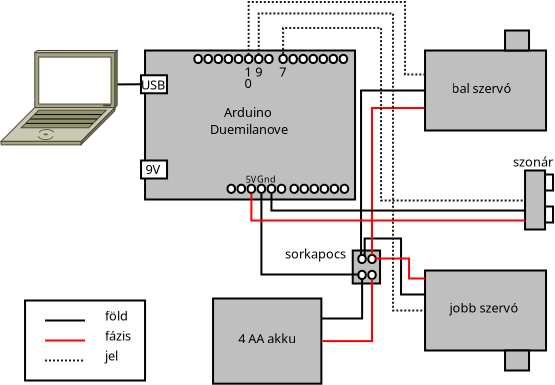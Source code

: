 <?xml version="1.0" encoding="UTF-8"?>
<dia:diagram xmlns:dia="http://www.lysator.liu.se/~alla/dia/">
  <dia:layer name="Background" visible="true" active="true">
    <dia:object type="Standard - Box" version="0" id="O0">
      <dia:attribute name="obj_pos">
        <dia:point val="26,7"/>
      </dia:attribute>
      <dia:attribute name="obj_bb">
        <dia:rectangle val="25.95,6.95;32.1,11.05"/>
      </dia:attribute>
      <dia:attribute name="elem_corner">
        <dia:point val="26,7"/>
      </dia:attribute>
      <dia:attribute name="elem_width">
        <dia:real val="6.05"/>
      </dia:attribute>
      <dia:attribute name="elem_height">
        <dia:real val="4"/>
      </dia:attribute>
      <dia:attribute name="border_width">
        <dia:real val="0.1"/>
      </dia:attribute>
      <dia:attribute name="inner_color">
        <dia:color val="#bfbfbf"/>
      </dia:attribute>
      <dia:attribute name="show_background">
        <dia:boolean val="true"/>
      </dia:attribute>
    </dia:object>
    <dia:object type="Standard - Box" version="0" id="O1">
      <dia:attribute name="obj_pos">
        <dia:point val="6,19.5"/>
      </dia:attribute>
      <dia:attribute name="obj_bb">
        <dia:rectangle val="5.95,19.45;12.05,23.55"/>
      </dia:attribute>
      <dia:attribute name="elem_corner">
        <dia:point val="6,19.5"/>
      </dia:attribute>
      <dia:attribute name="elem_width">
        <dia:real val="6"/>
      </dia:attribute>
      <dia:attribute name="elem_height">
        <dia:real val="4"/>
      </dia:attribute>
      <dia:attribute name="show_background">
        <dia:boolean val="true"/>
      </dia:attribute>
    </dia:object>
    <dia:object type="Standard - Box" version="0" id="O2">
      <dia:attribute name="obj_pos">
        <dia:point val="26,18"/>
      </dia:attribute>
      <dia:attribute name="obj_bb">
        <dia:rectangle val="25.95,17.95;32.1,22.05"/>
      </dia:attribute>
      <dia:attribute name="elem_corner">
        <dia:point val="26,18"/>
      </dia:attribute>
      <dia:attribute name="elem_width">
        <dia:real val="6.05"/>
      </dia:attribute>
      <dia:attribute name="elem_height">
        <dia:real val="4"/>
      </dia:attribute>
      <dia:attribute name="border_width">
        <dia:real val="0.1"/>
      </dia:attribute>
      <dia:attribute name="inner_color">
        <dia:color val="#bfbfbf"/>
      </dia:attribute>
      <dia:attribute name="show_background">
        <dia:boolean val="true"/>
      </dia:attribute>
    </dia:object>
    <dia:object type="Standard - Text" version="1" id="O3">
      <dia:attribute name="obj_pos">
        <dia:point val="27.325,9.125"/>
      </dia:attribute>
      <dia:attribute name="obj_bb">
        <dia:rectangle val="27.325,8.53;30.6,9.277"/>
      </dia:attribute>
      <dia:attribute name="text">
        <dia:composite type="text">
          <dia:attribute name="string">
            <dia:string>#bal szervó#</dia:string>
          </dia:attribute>
          <dia:attribute name="font">
            <dia:font family="sans" style="0" name="Helvetica"/>
          </dia:attribute>
          <dia:attribute name="height">
            <dia:real val="0.8"/>
          </dia:attribute>
          <dia:attribute name="pos">
            <dia:point val="27.325,9.125"/>
          </dia:attribute>
          <dia:attribute name="color">
            <dia:color val="#000000"/>
          </dia:attribute>
          <dia:attribute name="alignment">
            <dia:enum val="0"/>
          </dia:attribute>
        </dia:composite>
      </dia:attribute>
      <dia:attribute name="valign">
        <dia:enum val="3"/>
      </dia:attribute>
    </dia:object>
    <dia:object type="Standard - Text" version="1" id="O4">
      <dia:attribute name="obj_pos">
        <dia:point val="27.225,20.1"/>
      </dia:attribute>
      <dia:attribute name="obj_bb">
        <dia:rectangle val="27.225,19.505;30.905,20.253"/>
      </dia:attribute>
      <dia:attribute name="text">
        <dia:composite type="text">
          <dia:attribute name="string">
            <dia:string>#jobb szervó#</dia:string>
          </dia:attribute>
          <dia:attribute name="font">
            <dia:font family="sans" style="0" name="Helvetica"/>
          </dia:attribute>
          <dia:attribute name="height">
            <dia:real val="0.8"/>
          </dia:attribute>
          <dia:attribute name="pos">
            <dia:point val="27.225,20.1"/>
          </dia:attribute>
          <dia:attribute name="color">
            <dia:color val="#000000"/>
          </dia:attribute>
          <dia:attribute name="alignment">
            <dia:enum val="0"/>
          </dia:attribute>
        </dia:composite>
      </dia:attribute>
      <dia:attribute name="valign">
        <dia:enum val="3"/>
      </dia:attribute>
    </dia:object>
    <dia:object type="Standard - Box" version="0" id="O5">
      <dia:attribute name="obj_pos">
        <dia:point val="12,7"/>
      </dia:attribute>
      <dia:attribute name="obj_bb">
        <dia:rectangle val="11.95,6.95;22.55,14.5"/>
      </dia:attribute>
      <dia:attribute name="elem_corner">
        <dia:point val="12,7"/>
      </dia:attribute>
      <dia:attribute name="elem_width">
        <dia:real val="10.5"/>
      </dia:attribute>
      <dia:attribute name="elem_height">
        <dia:real val="7.45"/>
      </dia:attribute>
      <dia:attribute name="border_width">
        <dia:real val="0.1"/>
      </dia:attribute>
      <dia:attribute name="inner_color">
        <dia:color val="#bfbfbf"/>
      </dia:attribute>
      <dia:attribute name="show_background">
        <dia:boolean val="true"/>
      </dia:attribute>
    </dia:object>
    <dia:object type="Standard - Text" version="1" id="O6">
      <dia:attribute name="obj_pos">
        <dia:point val="15.95,10.325"/>
      </dia:attribute>
      <dia:attribute name="obj_bb">
        <dia:rectangle val="15.95,9.73;18.425,10.477"/>
      </dia:attribute>
      <dia:attribute name="text">
        <dia:composite type="text">
          <dia:attribute name="string">
            <dia:string>#Arduino#</dia:string>
          </dia:attribute>
          <dia:attribute name="font">
            <dia:font family="sans" style="0" name="Helvetica"/>
          </dia:attribute>
          <dia:attribute name="height">
            <dia:real val="0.8"/>
          </dia:attribute>
          <dia:attribute name="pos">
            <dia:point val="15.95,10.325"/>
          </dia:attribute>
          <dia:attribute name="color">
            <dia:color val="#000000"/>
          </dia:attribute>
          <dia:attribute name="alignment">
            <dia:enum val="0"/>
          </dia:attribute>
        </dia:composite>
      </dia:attribute>
      <dia:attribute name="valign">
        <dia:enum val="3"/>
      </dia:attribute>
    </dia:object>
    <dia:object type="Standard - Box" version="0" id="O7">
      <dia:attribute name="obj_pos">
        <dia:point val="31,13"/>
      </dia:attribute>
      <dia:attribute name="obj_bb">
        <dia:rectangle val="30.95,12.95;32.05,16"/>
      </dia:attribute>
      <dia:attribute name="elem_corner">
        <dia:point val="31,13"/>
      </dia:attribute>
      <dia:attribute name="elem_width">
        <dia:real val="1"/>
      </dia:attribute>
      <dia:attribute name="elem_height">
        <dia:real val="2.95"/>
      </dia:attribute>
      <dia:attribute name="border_width">
        <dia:real val="0.1"/>
      </dia:attribute>
      <dia:attribute name="inner_color">
        <dia:color val="#bfbfbf"/>
      </dia:attribute>
      <dia:attribute name="show_background">
        <dia:boolean val="true"/>
      </dia:attribute>
    </dia:object>
    <dia:object type="Standard - Box" version="0" id="O8">
      <dia:attribute name="obj_pos">
        <dia:point val="22.384,17"/>
      </dia:attribute>
      <dia:attribute name="obj_bb">
        <dia:rectangle val="22.334,16.95;23.8,18.7"/>
      </dia:attribute>
      <dia:attribute name="elem_corner">
        <dia:point val="22.384,17"/>
      </dia:attribute>
      <dia:attribute name="elem_width">
        <dia:real val="1.366"/>
      </dia:attribute>
      <dia:attribute name="elem_height">
        <dia:real val="1.65"/>
      </dia:attribute>
      <dia:attribute name="border_width">
        <dia:real val="0.1"/>
      </dia:attribute>
      <dia:attribute name="inner_color">
        <dia:color val="#bfbfbf"/>
      </dia:attribute>
      <dia:attribute name="show_background">
        <dia:boolean val="true"/>
      </dia:attribute>
    </dia:object>
    <dia:object type="Standard - Text" version="1" id="O9">
      <dia:attribute name="obj_pos">
        <dia:point val="30.4,12.8"/>
      </dia:attribute>
      <dia:attribute name="obj_bb">
        <dia:rectangle val="30.4,12.205;32.52,12.953"/>
      </dia:attribute>
      <dia:attribute name="text">
        <dia:composite type="text">
          <dia:attribute name="string">
            <dia:string>#szonár#</dia:string>
          </dia:attribute>
          <dia:attribute name="font">
            <dia:font family="sans" style="0" name="Helvetica"/>
          </dia:attribute>
          <dia:attribute name="height">
            <dia:real val="0.8"/>
          </dia:attribute>
          <dia:attribute name="pos">
            <dia:point val="30.4,12.8"/>
          </dia:attribute>
          <dia:attribute name="color">
            <dia:color val="#000000"/>
          </dia:attribute>
          <dia:attribute name="alignment">
            <dia:enum val="0"/>
          </dia:attribute>
        </dia:composite>
      </dia:attribute>
      <dia:attribute name="valign">
        <dia:enum val="3"/>
      </dia:attribute>
    </dia:object>
    <dia:object type="Standard - Ellipse" version="0" id="O10">
      <dia:attribute name="obj_pos">
        <dia:point val="20.724,7.216"/>
      </dia:attribute>
      <dia:attribute name="obj_bb">
        <dia:rectangle val="20.674,7.166;21.149,7.679"/>
      </dia:attribute>
      <dia:attribute name="elem_corner">
        <dia:point val="20.724,7.216"/>
      </dia:attribute>
      <dia:attribute name="elem_width">
        <dia:real val="0.375"/>
      </dia:attribute>
      <dia:attribute name="elem_height">
        <dia:real val="0.413"/>
      </dia:attribute>
    </dia:object>
    <dia:object type="Standard - Ellipse" version="0" id="O11">
      <dia:attribute name="obj_pos">
        <dia:point val="21.226,7.216"/>
      </dia:attribute>
      <dia:attribute name="obj_bb">
        <dia:rectangle val="21.176,7.166;21.651,7.679"/>
      </dia:attribute>
      <dia:attribute name="elem_corner">
        <dia:point val="21.226,7.216"/>
      </dia:attribute>
      <dia:attribute name="elem_width">
        <dia:real val="0.375"/>
      </dia:attribute>
      <dia:attribute name="elem_height">
        <dia:real val="0.413"/>
      </dia:attribute>
    </dia:object>
    <dia:object type="Standard - Ellipse" version="0" id="O12">
      <dia:attribute name="obj_pos">
        <dia:point val="21.729,7.216"/>
      </dia:attribute>
      <dia:attribute name="obj_bb">
        <dia:rectangle val="21.678,7.166;22.153,7.679"/>
      </dia:attribute>
      <dia:attribute name="elem_corner">
        <dia:point val="21.729,7.216"/>
      </dia:attribute>
      <dia:attribute name="elem_width">
        <dia:real val="0.375"/>
      </dia:attribute>
      <dia:attribute name="elem_height">
        <dia:real val="0.413"/>
      </dia:attribute>
    </dia:object>
    <dia:object type="Standard - Ellipse" version="0" id="O13">
      <dia:attribute name="obj_pos">
        <dia:point val="19.72,7.216"/>
      </dia:attribute>
      <dia:attribute name="obj_bb">
        <dia:rectangle val="19.67,7.166;20.145,7.679"/>
      </dia:attribute>
      <dia:attribute name="elem_corner">
        <dia:point val="19.72,7.216"/>
      </dia:attribute>
      <dia:attribute name="elem_width">
        <dia:real val="0.375"/>
      </dia:attribute>
      <dia:attribute name="elem_height">
        <dia:real val="0.413"/>
      </dia:attribute>
    </dia:object>
    <dia:object type="Standard - Ellipse" version="0" id="O14">
      <dia:attribute name="obj_pos">
        <dia:point val="20.222,7.216"/>
      </dia:attribute>
      <dia:attribute name="obj_bb">
        <dia:rectangle val="20.172,7.166;20.647,7.679"/>
      </dia:attribute>
      <dia:attribute name="elem_corner">
        <dia:point val="20.222,7.216"/>
      </dia:attribute>
      <dia:attribute name="elem_width">
        <dia:real val="0.375"/>
      </dia:attribute>
      <dia:attribute name="elem_height">
        <dia:real val="0.413"/>
      </dia:attribute>
    </dia:object>
    <dia:object type="Standard - Ellipse" version="0" id="O15">
      <dia:attribute name="obj_pos">
        <dia:point val="18.716,7.216"/>
      </dia:attribute>
      <dia:attribute name="obj_bb">
        <dia:rectangle val="18.666,7.166;19.141,7.679"/>
      </dia:attribute>
      <dia:attribute name="elem_corner">
        <dia:point val="18.716,7.216"/>
      </dia:attribute>
      <dia:attribute name="elem_width">
        <dia:real val="0.375"/>
      </dia:attribute>
      <dia:attribute name="elem_height">
        <dia:real val="0.413"/>
      </dia:attribute>
    </dia:object>
    <dia:object type="Standard - Ellipse" version="0" id="O16">
      <dia:attribute name="obj_pos">
        <dia:point val="19.218,7.216"/>
      </dia:attribute>
      <dia:attribute name="obj_bb">
        <dia:rectangle val="19.168,7.166;19.643,7.696"/>
      </dia:attribute>
      <dia:attribute name="elem_corner">
        <dia:point val="19.218,7.216"/>
      </dia:attribute>
      <dia:attribute name="elem_width">
        <dia:real val="0.375"/>
      </dia:attribute>
      <dia:attribute name="elem_height">
        <dia:real val="0.43"/>
      </dia:attribute>
    </dia:object>
    <dia:object type="Standard - Ellipse" version="0" id="O17">
      <dia:attribute name="obj_pos">
        <dia:point val="14.971,7.216"/>
      </dia:attribute>
      <dia:attribute name="obj_bb">
        <dia:rectangle val="14.921,7.166;15.396,7.679"/>
      </dia:attribute>
      <dia:attribute name="elem_corner">
        <dia:point val="14.971,7.216"/>
      </dia:attribute>
      <dia:attribute name="elem_width">
        <dia:real val="0.375"/>
      </dia:attribute>
      <dia:attribute name="elem_height">
        <dia:real val="0.413"/>
      </dia:attribute>
    </dia:object>
    <dia:object type="Standard - Ellipse" version="0" id="O18">
      <dia:attribute name="obj_pos">
        <dia:point val="17.498,7.216"/>
      </dia:attribute>
      <dia:attribute name="obj_bb">
        <dia:rectangle val="17.448,7.166;17.923,7.679"/>
      </dia:attribute>
      <dia:attribute name="elem_corner">
        <dia:point val="17.498,7.216"/>
      </dia:attribute>
      <dia:attribute name="elem_width">
        <dia:real val="0.375"/>
      </dia:attribute>
      <dia:attribute name="elem_height">
        <dia:real val="0.413"/>
      </dia:attribute>
    </dia:object>
    <dia:object type="Standard - Ellipse" version="0" id="O19">
      <dia:attribute name="obj_pos">
        <dia:point val="18.003,7.216"/>
      </dia:attribute>
      <dia:attribute name="obj_bb">
        <dia:rectangle val="17.953,7.166;18.428,7.679"/>
      </dia:attribute>
      <dia:attribute name="elem_corner">
        <dia:point val="18.003,7.216"/>
      </dia:attribute>
      <dia:attribute name="elem_width">
        <dia:real val="0.375"/>
      </dia:attribute>
      <dia:attribute name="elem_height">
        <dia:real val="0.413"/>
      </dia:attribute>
    </dia:object>
    <dia:object type="Standard - Ellipse" version="0" id="O20">
      <dia:attribute name="obj_pos">
        <dia:point val="15.477,7.216"/>
      </dia:attribute>
      <dia:attribute name="obj_bb">
        <dia:rectangle val="15.427,7.166;15.901,7.679"/>
      </dia:attribute>
      <dia:attribute name="elem_corner">
        <dia:point val="15.477,7.216"/>
      </dia:attribute>
      <dia:attribute name="elem_width">
        <dia:real val="0.375"/>
      </dia:attribute>
      <dia:attribute name="elem_height">
        <dia:real val="0.413"/>
      </dia:attribute>
    </dia:object>
    <dia:object type="Standard - Ellipse" version="0" id="O21">
      <dia:attribute name="obj_pos">
        <dia:point val="15.982,7.216"/>
      </dia:attribute>
      <dia:attribute name="obj_bb">
        <dia:rectangle val="15.932,7.166;16.407,7.679"/>
      </dia:attribute>
      <dia:attribute name="elem_corner">
        <dia:point val="15.982,7.216"/>
      </dia:attribute>
      <dia:attribute name="elem_width">
        <dia:real val="0.375"/>
      </dia:attribute>
      <dia:attribute name="elem_height">
        <dia:real val="0.413"/>
      </dia:attribute>
    </dia:object>
    <dia:object type="Standard - Ellipse" version="0" id="O22">
      <dia:attribute name="obj_pos">
        <dia:point val="16.487,7.216"/>
      </dia:attribute>
      <dia:attribute name="obj_bb">
        <dia:rectangle val="16.437,7.166;16.912,7.679"/>
      </dia:attribute>
      <dia:attribute name="elem_corner">
        <dia:point val="16.487,7.216"/>
      </dia:attribute>
      <dia:attribute name="elem_width">
        <dia:real val="0.375"/>
      </dia:attribute>
      <dia:attribute name="elem_height">
        <dia:real val="0.413"/>
      </dia:attribute>
    </dia:object>
    <dia:object type="Standard - Ellipse" version="0" id="O23">
      <dia:attribute name="obj_pos">
        <dia:point val="16.993,7.216"/>
      </dia:attribute>
      <dia:attribute name="obj_bb">
        <dia:rectangle val="16.943,7.166;17.417,7.679"/>
      </dia:attribute>
      <dia:attribute name="elem_corner">
        <dia:point val="16.993,7.216"/>
      </dia:attribute>
      <dia:attribute name="elem_width">
        <dia:real val="0.375"/>
      </dia:attribute>
      <dia:attribute name="elem_height">
        <dia:real val="0.413"/>
      </dia:attribute>
    </dia:object>
    <dia:object type="Standard - Ellipse" version="0" id="O24">
      <dia:attribute name="obj_pos">
        <dia:point val="14.466,7.216"/>
      </dia:attribute>
      <dia:attribute name="obj_bb">
        <dia:rectangle val="14.416,7.166;14.891,7.679"/>
      </dia:attribute>
      <dia:attribute name="elem_corner">
        <dia:point val="14.466,7.216"/>
      </dia:attribute>
      <dia:attribute name="elem_width">
        <dia:real val="0.375"/>
      </dia:attribute>
      <dia:attribute name="elem_height">
        <dia:real val="0.413"/>
      </dia:attribute>
    </dia:object>
    <dia:object type="Standard - Ellipse" version="0" id="O25">
      <dia:attribute name="obj_pos">
        <dia:point val="21.279,13.709"/>
      </dia:attribute>
      <dia:attribute name="obj_bb">
        <dia:rectangle val="21.23,13.659;21.704,14.171"/>
      </dia:attribute>
      <dia:attribute name="elem_corner">
        <dia:point val="21.279,13.709"/>
      </dia:attribute>
      <dia:attribute name="elem_width">
        <dia:real val="0.375"/>
      </dia:attribute>
      <dia:attribute name="elem_height">
        <dia:real val="0.413"/>
      </dia:attribute>
    </dia:object>
    <dia:object type="Standard - Ellipse" version="0" id="O26">
      <dia:attribute name="obj_pos">
        <dia:point val="21.782,13.709"/>
      </dia:attribute>
      <dia:attribute name="obj_bb">
        <dia:rectangle val="21.732,13.659;22.207,14.171"/>
      </dia:attribute>
      <dia:attribute name="elem_corner">
        <dia:point val="21.782,13.709"/>
      </dia:attribute>
      <dia:attribute name="elem_width">
        <dia:real val="0.375"/>
      </dia:attribute>
      <dia:attribute name="elem_height">
        <dia:real val="0.413"/>
      </dia:attribute>
    </dia:object>
    <dia:object type="Standard - Ellipse" version="0" id="O27">
      <dia:attribute name="obj_pos">
        <dia:point val="20.777,13.709"/>
      </dia:attribute>
      <dia:attribute name="obj_bb">
        <dia:rectangle val="20.727,13.659;21.202,14.171"/>
      </dia:attribute>
      <dia:attribute name="elem_corner">
        <dia:point val="20.777,13.709"/>
      </dia:attribute>
      <dia:attribute name="elem_width">
        <dia:real val="0.375"/>
      </dia:attribute>
      <dia:attribute name="elem_height">
        <dia:real val="0.413"/>
      </dia:attribute>
    </dia:object>
    <dia:object type="Standard - Ellipse" version="0" id="O28">
      <dia:attribute name="obj_pos">
        <dia:point val="19.27,13.709"/>
      </dia:attribute>
      <dia:attribute name="obj_bb">
        <dia:rectangle val="19.22,13.659;19.694,14.171"/>
      </dia:attribute>
      <dia:attribute name="elem_corner">
        <dia:point val="19.27,13.709"/>
      </dia:attribute>
      <dia:attribute name="elem_width">
        <dia:real val="0.375"/>
      </dia:attribute>
      <dia:attribute name="elem_height">
        <dia:real val="0.413"/>
      </dia:attribute>
    </dia:object>
    <dia:object type="Standard - Ellipse" version="0" id="O29">
      <dia:attribute name="obj_pos">
        <dia:point val="19.772,13.709"/>
      </dia:attribute>
      <dia:attribute name="obj_bb">
        <dia:rectangle val="19.722,13.659;20.197,14.171"/>
      </dia:attribute>
      <dia:attribute name="elem_corner">
        <dia:point val="19.772,13.709"/>
      </dia:attribute>
      <dia:attribute name="elem_width">
        <dia:real val="0.375"/>
      </dia:attribute>
      <dia:attribute name="elem_height">
        <dia:real val="0.413"/>
      </dia:attribute>
    </dia:object>
    <dia:object type="Standard - Ellipse" version="0" id="O30">
      <dia:attribute name="obj_pos">
        <dia:point val="20.274,13.709"/>
      </dia:attribute>
      <dia:attribute name="obj_bb">
        <dia:rectangle val="20.224,13.659;20.699,14.171"/>
      </dia:attribute>
      <dia:attribute name="elem_corner">
        <dia:point val="20.274,13.709"/>
      </dia:attribute>
      <dia:attribute name="elem_width">
        <dia:real val="0.375"/>
      </dia:attribute>
      <dia:attribute name="elem_height">
        <dia:real val="0.413"/>
      </dia:attribute>
    </dia:object>
    <dia:object type="Standard - Ellipse" version="0" id="O31">
      <dia:attribute name="obj_pos">
        <dia:point val="17.631,13.709"/>
      </dia:attribute>
      <dia:attribute name="obj_bb">
        <dia:rectangle val="17.581,13.659;18.055,14.171"/>
      </dia:attribute>
      <dia:attribute name="elem_corner">
        <dia:point val="17.631,13.709"/>
      </dia:attribute>
      <dia:attribute name="elem_width">
        <dia:real val="0.375"/>
      </dia:attribute>
      <dia:attribute name="elem_height">
        <dia:real val="0.413"/>
      </dia:attribute>
    </dia:object>
    <dia:object type="Standard - Ellipse" version="0" id="O32">
      <dia:attribute name="obj_pos">
        <dia:point val="18.133,13.709"/>
      </dia:attribute>
      <dia:attribute name="obj_bb">
        <dia:rectangle val="18.083,13.659;18.558,14.171"/>
      </dia:attribute>
      <dia:attribute name="elem_corner">
        <dia:point val="18.133,13.709"/>
      </dia:attribute>
      <dia:attribute name="elem_width">
        <dia:real val="0.375"/>
      </dia:attribute>
      <dia:attribute name="elem_height">
        <dia:real val="0.413"/>
      </dia:attribute>
    </dia:object>
    <dia:object type="Standard - Ellipse" version="0" id="O33">
      <dia:attribute name="obj_pos">
        <dia:point val="18.636,13.709"/>
      </dia:attribute>
      <dia:attribute name="obj_bb">
        <dia:rectangle val="18.586,13.659;19.06,14.171"/>
      </dia:attribute>
      <dia:attribute name="elem_corner">
        <dia:point val="18.636,13.709"/>
      </dia:attribute>
      <dia:attribute name="elem_width">
        <dia:real val="0.375"/>
      </dia:attribute>
      <dia:attribute name="elem_height">
        <dia:real val="0.413"/>
      </dia:attribute>
    </dia:object>
    <dia:object type="Standard - Ellipse" version="0" id="O34">
      <dia:attribute name="obj_pos">
        <dia:point val="16.123,13.709"/>
      </dia:attribute>
      <dia:attribute name="obj_bb">
        <dia:rectangle val="16.073,13.659;16.548,14.171"/>
      </dia:attribute>
      <dia:attribute name="elem_corner">
        <dia:point val="16.123,13.709"/>
      </dia:attribute>
      <dia:attribute name="elem_width">
        <dia:real val="0.375"/>
      </dia:attribute>
      <dia:attribute name="elem_height">
        <dia:real val="0.413"/>
      </dia:attribute>
    </dia:object>
    <dia:object type="Standard - Ellipse" version="0" id="O35">
      <dia:attribute name="obj_pos">
        <dia:point val="16.626,13.709"/>
      </dia:attribute>
      <dia:attribute name="obj_bb">
        <dia:rectangle val="16.576,13.659;17.05,14.171"/>
      </dia:attribute>
      <dia:attribute name="elem_corner">
        <dia:point val="16.626,13.709"/>
      </dia:attribute>
      <dia:attribute name="elem_width">
        <dia:real val="0.375"/>
      </dia:attribute>
      <dia:attribute name="elem_height">
        <dia:real val="0.413"/>
      </dia:attribute>
    </dia:object>
    <dia:object type="Standard - Ellipse" version="0" id="O36">
      <dia:attribute name="obj_pos">
        <dia:point val="17.128,13.709"/>
      </dia:attribute>
      <dia:attribute name="obj_bb">
        <dia:rectangle val="17.078,13.659;17.553,14.171"/>
      </dia:attribute>
      <dia:attribute name="elem_corner">
        <dia:point val="17.128,13.709"/>
      </dia:attribute>
      <dia:attribute name="elem_width">
        <dia:real val="0.375"/>
      </dia:attribute>
      <dia:attribute name="elem_height">
        <dia:real val="0.413"/>
      </dia:attribute>
    </dia:object>
    <dia:object type="Standard - Text" version="1" id="O37">
      <dia:attribute name="obj_pos">
        <dia:point val="15.25,11.175"/>
      </dia:attribute>
      <dia:attribute name="obj_bb">
        <dia:rectangle val="15.25,10.58;19.483,11.328"/>
      </dia:attribute>
      <dia:attribute name="text">
        <dia:composite type="text">
          <dia:attribute name="string">
            <dia:string>#Duemilanove#</dia:string>
          </dia:attribute>
          <dia:attribute name="font">
            <dia:font family="sans" style="0" name="Helvetica"/>
          </dia:attribute>
          <dia:attribute name="height">
            <dia:real val="0.8"/>
          </dia:attribute>
          <dia:attribute name="pos">
            <dia:point val="15.25,11.175"/>
          </dia:attribute>
          <dia:attribute name="color">
            <dia:color val="#000000"/>
          </dia:attribute>
          <dia:attribute name="alignment">
            <dia:enum val="0"/>
          </dia:attribute>
        </dia:composite>
      </dia:attribute>
      <dia:attribute name="valign">
        <dia:enum val="3"/>
      </dia:attribute>
    </dia:object>
    <dia:object type="Standard - Text" version="1" id="O38">
      <dia:attribute name="obj_pos">
        <dia:point val="17.512,8.3"/>
      </dia:attribute>
      <dia:attribute name="obj_bb">
        <dia:rectangle val="17.512,7.705;17.92,8.453"/>
      </dia:attribute>
      <dia:attribute name="text">
        <dia:composite type="text">
          <dia:attribute name="string">
            <dia:string>#9#</dia:string>
          </dia:attribute>
          <dia:attribute name="font">
            <dia:font family="sans" style="0" name="Helvetica"/>
          </dia:attribute>
          <dia:attribute name="height">
            <dia:real val="0.8"/>
          </dia:attribute>
          <dia:attribute name="pos">
            <dia:point val="17.512,8.3"/>
          </dia:attribute>
          <dia:attribute name="color">
            <dia:color val="#000000"/>
          </dia:attribute>
          <dia:attribute name="alignment">
            <dia:enum val="0"/>
          </dia:attribute>
        </dia:composite>
      </dia:attribute>
      <dia:attribute name="valign">
        <dia:enum val="3"/>
      </dia:attribute>
    </dia:object>
    <dia:object type="Standard - Text" version="1" id="O39">
      <dia:attribute name="obj_pos">
        <dia:point val="16.975,8.3"/>
      </dia:attribute>
      <dia:attribute name="obj_bb">
        <dia:rectangle val="16.975,7.705;17.385,8.453"/>
      </dia:attribute>
      <dia:attribute name="text">
        <dia:composite type="text">
          <dia:attribute name="string">
            <dia:string>#1#</dia:string>
          </dia:attribute>
          <dia:attribute name="font">
            <dia:font family="sans" style="0" name="Helvetica"/>
          </dia:attribute>
          <dia:attribute name="height">
            <dia:real val="0.8"/>
          </dia:attribute>
          <dia:attribute name="pos">
            <dia:point val="16.975,8.3"/>
          </dia:attribute>
          <dia:attribute name="color">
            <dia:color val="#000000"/>
          </dia:attribute>
          <dia:attribute name="alignment">
            <dia:enum val="0"/>
          </dia:attribute>
        </dia:composite>
      </dia:attribute>
      <dia:attribute name="valign">
        <dia:enum val="3"/>
      </dia:attribute>
    </dia:object>
    <dia:object type="Standard - Text" version="1" id="O40">
      <dia:attribute name="obj_pos">
        <dia:point val="16.975,8.875"/>
      </dia:attribute>
      <dia:attribute name="obj_bb">
        <dia:rectangle val="16.975,8.28;17.383,9.027"/>
      </dia:attribute>
      <dia:attribute name="text">
        <dia:composite type="text">
          <dia:attribute name="string">
            <dia:string>#0#</dia:string>
          </dia:attribute>
          <dia:attribute name="font">
            <dia:font family="sans" style="0" name="Helvetica"/>
          </dia:attribute>
          <dia:attribute name="height">
            <dia:real val="0.8"/>
          </dia:attribute>
          <dia:attribute name="pos">
            <dia:point val="16.975,8.875"/>
          </dia:attribute>
          <dia:attribute name="color">
            <dia:color val="#000000"/>
          </dia:attribute>
          <dia:attribute name="alignment">
            <dia:enum val="0"/>
          </dia:attribute>
        </dia:composite>
      </dia:attribute>
      <dia:attribute name="valign">
        <dia:enum val="3"/>
      </dia:attribute>
    </dia:object>
    <dia:object type="Standard - Text" version="1" id="O41">
      <dia:attribute name="obj_pos">
        <dia:point val="18.712,8.3"/>
      </dia:attribute>
      <dia:attribute name="obj_bb">
        <dia:rectangle val="18.712,7.705;19.12,8.453"/>
      </dia:attribute>
      <dia:attribute name="text">
        <dia:composite type="text">
          <dia:attribute name="string">
            <dia:string>#7#</dia:string>
          </dia:attribute>
          <dia:attribute name="font">
            <dia:font family="sans" style="0" name="Helvetica"/>
          </dia:attribute>
          <dia:attribute name="height">
            <dia:real val="0.8"/>
          </dia:attribute>
          <dia:attribute name="pos">
            <dia:point val="18.712,8.3"/>
          </dia:attribute>
          <dia:attribute name="color">
            <dia:color val="#000000"/>
          </dia:attribute>
          <dia:attribute name="alignment">
            <dia:enum val="0"/>
          </dia:attribute>
        </dia:composite>
      </dia:attribute>
      <dia:attribute name="valign">
        <dia:enum val="3"/>
      </dia:attribute>
    </dia:object>
    <dia:object type="Standard - Text" version="1" id="O42">
      <dia:attribute name="obj_pos">
        <dia:point val="17.6,13.6"/>
      </dia:attribute>
      <dia:attribute name="obj_bb">
        <dia:rectangle val="17.6,13.18;18.52,13.707"/>
      </dia:attribute>
      <dia:attribute name="text">
        <dia:composite type="text">
          <dia:attribute name="string">
            <dia:string>#Gnd#</dia:string>
          </dia:attribute>
          <dia:attribute name="font">
            <dia:font family="sans" style="0" name="Helvetica"/>
          </dia:attribute>
          <dia:attribute name="height">
            <dia:real val="0.564"/>
          </dia:attribute>
          <dia:attribute name="pos">
            <dia:point val="17.6,13.6"/>
          </dia:attribute>
          <dia:attribute name="color">
            <dia:color val="#000000"/>
          </dia:attribute>
          <dia:attribute name="alignment">
            <dia:enum val="0"/>
          </dia:attribute>
        </dia:composite>
      </dia:attribute>
      <dia:attribute name="valign">
        <dia:enum val="3"/>
      </dia:attribute>
    </dia:object>
    <dia:object type="Standard - Text" version="1" id="O43">
      <dia:attribute name="obj_pos">
        <dia:point val="17.03,13.612"/>
      </dia:attribute>
      <dia:attribute name="obj_bb">
        <dia:rectangle val="17.03,13.192;17.628,13.719"/>
      </dia:attribute>
      <dia:attribute name="text">
        <dia:composite type="text">
          <dia:attribute name="string">
            <dia:string>#5V#</dia:string>
          </dia:attribute>
          <dia:attribute name="font">
            <dia:font family="sans" style="0" name="Helvetica"/>
          </dia:attribute>
          <dia:attribute name="height">
            <dia:real val="0.564"/>
          </dia:attribute>
          <dia:attribute name="pos">
            <dia:point val="17.03,13.612"/>
          </dia:attribute>
          <dia:attribute name="color">
            <dia:color val="#000000"/>
          </dia:attribute>
          <dia:attribute name="alignment">
            <dia:enum val="0"/>
          </dia:attribute>
        </dia:composite>
      </dia:attribute>
      <dia:attribute name="valign">
        <dia:enum val="3"/>
      </dia:attribute>
    </dia:object>
    <dia:object type="Standard - Box" version="0" id="O44">
      <dia:attribute name="obj_pos">
        <dia:point val="11.797,8.238"/>
      </dia:attribute>
      <dia:attribute name="obj_bb">
        <dia:rectangle val="11.747,8.188;13.147,9.188"/>
      </dia:attribute>
      <dia:attribute name="elem_corner">
        <dia:point val="11.797,8.238"/>
      </dia:attribute>
      <dia:attribute name="elem_width">
        <dia:real val="1.3"/>
      </dia:attribute>
      <dia:attribute name="elem_height">
        <dia:real val="0.9"/>
      </dia:attribute>
      <dia:attribute name="show_background">
        <dia:boolean val="true"/>
      </dia:attribute>
    </dia:object>
    <dia:object type="Standard - Text" version="1" id="O45">
      <dia:attribute name="obj_pos">
        <dia:point val="11.8,8.95"/>
      </dia:attribute>
      <dia:attribute name="obj_bb">
        <dia:rectangle val="11.8,8.355;13.113,9.102"/>
      </dia:attribute>
      <dia:attribute name="text">
        <dia:composite type="text">
          <dia:attribute name="string">
            <dia:string>#USB#</dia:string>
          </dia:attribute>
          <dia:attribute name="font">
            <dia:font family="sans" style="0" name="Helvetica"/>
          </dia:attribute>
          <dia:attribute name="height">
            <dia:real val="0.8"/>
          </dia:attribute>
          <dia:attribute name="pos">
            <dia:point val="11.8,8.95"/>
          </dia:attribute>
          <dia:attribute name="color">
            <dia:color val="#000000"/>
          </dia:attribute>
          <dia:attribute name="alignment">
            <dia:enum val="0"/>
          </dia:attribute>
        </dia:composite>
      </dia:attribute>
      <dia:attribute name="valign">
        <dia:enum val="3"/>
      </dia:attribute>
    </dia:object>
    <dia:object type="Standard - Ellipse" version="0" id="O46">
      <dia:attribute name="obj_pos">
        <dia:point val="23.161,18.015"/>
      </dia:attribute>
      <dia:attribute name="obj_bb">
        <dia:rectangle val="23.111,17.965;23.586,18.478"/>
      </dia:attribute>
      <dia:attribute name="elem_corner">
        <dia:point val="23.161,18.015"/>
      </dia:attribute>
      <dia:attribute name="elem_width">
        <dia:real val="0.375"/>
      </dia:attribute>
      <dia:attribute name="elem_height">
        <dia:real val="0.413"/>
      </dia:attribute>
    </dia:object>
    <dia:object type="Standard - Ellipse" version="0" id="O47">
      <dia:attribute name="obj_pos">
        <dia:point val="22.661,18.015"/>
      </dia:attribute>
      <dia:attribute name="obj_bb">
        <dia:rectangle val="22.611,17.965;23.086,18.478"/>
      </dia:attribute>
      <dia:attribute name="elem_corner">
        <dia:point val="22.661,18.015"/>
      </dia:attribute>
      <dia:attribute name="elem_width">
        <dia:real val="0.375"/>
      </dia:attribute>
      <dia:attribute name="elem_height">
        <dia:real val="0.413"/>
      </dia:attribute>
    </dia:object>
    <dia:object type="Standard - Ellipse" version="0" id="O48">
      <dia:attribute name="obj_pos">
        <dia:point val="23.161,17.218"/>
      </dia:attribute>
      <dia:attribute name="obj_bb">
        <dia:rectangle val="23.111,17.168;23.586,17.68"/>
      </dia:attribute>
      <dia:attribute name="elem_corner">
        <dia:point val="23.161,17.218"/>
      </dia:attribute>
      <dia:attribute name="elem_width">
        <dia:real val="0.375"/>
      </dia:attribute>
      <dia:attribute name="elem_height">
        <dia:real val="0.413"/>
      </dia:attribute>
    </dia:object>
    <dia:object type="Standard - Ellipse" version="0" id="O49">
      <dia:attribute name="obj_pos">
        <dia:point val="22.661,17.218"/>
      </dia:attribute>
      <dia:attribute name="obj_bb">
        <dia:rectangle val="22.611,17.168;23.086,17.68"/>
      </dia:attribute>
      <dia:attribute name="elem_corner">
        <dia:point val="22.661,17.218"/>
      </dia:attribute>
      <dia:attribute name="elem_width">
        <dia:real val="0.375"/>
      </dia:attribute>
      <dia:attribute name="elem_height">
        <dia:real val="0.413"/>
      </dia:attribute>
    </dia:object>
    <dia:object type="Standard - Box" version="0" id="O50">
      <dia:attribute name="obj_pos">
        <dia:point val="15.4,19.4"/>
      </dia:attribute>
      <dia:attribute name="obj_bb">
        <dia:rectangle val="15.35,19.35;20.866,23.709"/>
      </dia:attribute>
      <dia:attribute name="elem_corner">
        <dia:point val="15.4,19.4"/>
      </dia:attribute>
      <dia:attribute name="elem_width">
        <dia:real val="5.416"/>
      </dia:attribute>
      <dia:attribute name="elem_height">
        <dia:real val="4.259"/>
      </dia:attribute>
      <dia:attribute name="border_width">
        <dia:real val="0.1"/>
      </dia:attribute>
      <dia:attribute name="inner_color">
        <dia:color val="#bfbfbf"/>
      </dia:attribute>
      <dia:attribute name="show_background">
        <dia:boolean val="true"/>
      </dia:attribute>
    </dia:object>
    <dia:object type="Standard - Text" version="1" id="O51">
      <dia:attribute name="obj_pos">
        <dia:point val="16.666,21.634"/>
      </dia:attribute>
      <dia:attribute name="obj_bb">
        <dia:rectangle val="16.666,21.039;19.884,21.787"/>
      </dia:attribute>
      <dia:attribute name="text">
        <dia:composite type="text">
          <dia:attribute name="string">
            <dia:string>#4 AA akku#</dia:string>
          </dia:attribute>
          <dia:attribute name="font">
            <dia:font family="sans" style="0" name="Helvetica"/>
          </dia:attribute>
          <dia:attribute name="height">
            <dia:real val="0.8"/>
          </dia:attribute>
          <dia:attribute name="pos">
            <dia:point val="16.666,21.634"/>
          </dia:attribute>
          <dia:attribute name="color">
            <dia:color val="#000000"/>
          </dia:attribute>
          <dia:attribute name="alignment">
            <dia:enum val="0"/>
          </dia:attribute>
        </dia:composite>
      </dia:attribute>
      <dia:attribute name="valign">
        <dia:enum val="3"/>
      </dia:attribute>
    </dia:object>
    <dia:object type="Standard - Text" version="1" id="O52">
      <dia:attribute name="obj_pos">
        <dia:point val="19,17.4"/>
      </dia:attribute>
      <dia:attribute name="obj_bb">
        <dia:rectangle val="19,16.805;22.223,17.552"/>
      </dia:attribute>
      <dia:attribute name="text">
        <dia:composite type="text">
          <dia:attribute name="string">
            <dia:string>#sorkapocs#</dia:string>
          </dia:attribute>
          <dia:attribute name="font">
            <dia:font family="sans" style="0" name="Helvetica"/>
          </dia:attribute>
          <dia:attribute name="height">
            <dia:real val="0.8"/>
          </dia:attribute>
          <dia:attribute name="pos">
            <dia:point val="19,17.4"/>
          </dia:attribute>
          <dia:attribute name="color">
            <dia:color val="#000000"/>
          </dia:attribute>
          <dia:attribute name="alignment">
            <dia:enum val="0"/>
          </dia:attribute>
        </dia:composite>
      </dia:attribute>
      <dia:attribute name="valign">
        <dia:enum val="3"/>
      </dia:attribute>
    </dia:object>
    <dia:object type="Standard - ZigZagLine" version="1" id="O53">
      <dia:attribute name="obj_pos">
        <dia:point val="22.981,17.278"/>
      </dia:attribute>
      <dia:attribute name="obj_bb">
        <dia:rectangle val="22.931,16.35;26.05,19.25"/>
      </dia:attribute>
      <dia:attribute name="orth_points">
        <dia:point val="22.981,17.278"/>
        <dia:point val="22.981,16.4"/>
        <dia:point val="24.8,16.4"/>
        <dia:point val="24.8,19.2"/>
        <dia:point val="26,19.2"/>
      </dia:attribute>
      <dia:attribute name="orth_orient">
        <dia:enum val="1"/>
        <dia:enum val="0"/>
        <dia:enum val="1"/>
        <dia:enum val="0"/>
      </dia:attribute>
      <dia:attribute name="autorouting">
        <dia:boolean val="false"/>
      </dia:attribute>
      <dia:connections>
        <dia:connection handle="0" to="O49" connection="2"/>
      </dia:connections>
    </dia:object>
    <dia:object type="Standard - ZigZagLine" version="1" id="O54">
      <dia:attribute name="obj_pos">
        <dia:point val="23.536,17.424"/>
      </dia:attribute>
      <dia:attribute name="obj_bb">
        <dia:rectangle val="23.486,17.35;26.05,18.45"/>
      </dia:attribute>
      <dia:attribute name="orth_points">
        <dia:point val="23.536,17.424"/>
        <dia:point val="23.536,17.4"/>
        <dia:point val="25.2,17.4"/>
        <dia:point val="25.2,18.4"/>
        <dia:point val="26,18.4"/>
      </dia:attribute>
      <dia:attribute name="orth_orient">
        <dia:enum val="1"/>
        <dia:enum val="0"/>
        <dia:enum val="1"/>
        <dia:enum val="0"/>
      </dia:attribute>
      <dia:attribute name="autorouting">
        <dia:boolean val="false"/>
      </dia:attribute>
      <dia:attribute name="line_color">
        <dia:color val="#ff0000"/>
      </dia:attribute>
      <dia:connections>
        <dia:connection handle="0" to="O48" connection="4"/>
      </dia:connections>
    </dia:object>
    <dia:object type="Standard - ZigZagLine" version="1" id="O55">
      <dia:attribute name="obj_pos">
        <dia:point val="22.849,17.218"/>
      </dia:attribute>
      <dia:attribute name="obj_bb">
        <dia:rectangle val="22.75,8.95;26.0,17.268"/>
      </dia:attribute>
      <dia:attribute name="orth_points">
        <dia:point val="22.849,17.218"/>
        <dia:point val="22.8,17.218"/>
        <dia:point val="22.8,9"/>
        <dia:point val="25.95,9"/>
      </dia:attribute>
      <dia:attribute name="orth_orient">
        <dia:enum val="0"/>
        <dia:enum val="1"/>
        <dia:enum val="0"/>
      </dia:attribute>
      <dia:attribute name="autorouting">
        <dia:boolean val="false"/>
      </dia:attribute>
      <dia:connections>
        <dia:connection handle="0" to="O49" connection="1"/>
        <dia:connection handle="1" to="O0" connection="8"/>
      </dia:connections>
    </dia:object>
    <dia:object type="Standard - ZigZagLine" version="1" id="O56">
      <dia:attribute name="obj_pos">
        <dia:point val="23.349,17.218"/>
      </dia:attribute>
      <dia:attribute name="obj_bb">
        <dia:rectangle val="23.299,9.825;26.015,17.268"/>
      </dia:attribute>
      <dia:attribute name="orth_points">
        <dia:point val="23.349,17.218"/>
        <dia:point val="23.349,9.875"/>
        <dia:point val="25.965,9.875"/>
      </dia:attribute>
      <dia:attribute name="orth_orient">
        <dia:enum val="1"/>
        <dia:enum val="0"/>
      </dia:attribute>
      <dia:attribute name="autorouting">
        <dia:boolean val="false"/>
      </dia:attribute>
      <dia:attribute name="line_color">
        <dia:color val="#ff0000"/>
      </dia:attribute>
      <dia:connections>
        <dia:connection handle="0" to="O48" connection="1"/>
      </dia:connections>
    </dia:object>
    <dia:object type="Standard - ZigZagLine" version="1" id="O57">
      <dia:attribute name="obj_pos">
        <dia:point val="17.818,14.171"/>
      </dia:attribute>
      <dia:attribute name="obj_bb">
        <dia:rectangle val="17.768,14.121;22.711,18.272"/>
      </dia:attribute>
      <dia:attribute name="orth_points">
        <dia:point val="17.818,14.171"/>
        <dia:point val="17.818,18.2"/>
        <dia:point val="22.661,18.2"/>
        <dia:point val="22.661,18.222"/>
      </dia:attribute>
      <dia:attribute name="orth_orient">
        <dia:enum val="1"/>
        <dia:enum val="0"/>
        <dia:enum val="1"/>
      </dia:attribute>
      <dia:attribute name="autorouting">
        <dia:boolean val="false"/>
      </dia:attribute>
      <dia:connections>
        <dia:connection handle="0" to="O31" connection="8"/>
        <dia:connection handle="1" to="O47" connection="3"/>
      </dia:connections>
    </dia:object>
    <dia:object type="Standard - ZigZagLine" version="1" id="O58">
      <dia:attribute name="obj_pos">
        <dia:point val="20.8,20.4"/>
      </dia:attribute>
      <dia:attribute name="obj_bb">
        <dia:rectangle val="20.75,18.387;22.952,20.45"/>
      </dia:attribute>
      <dia:attribute name="orth_points">
        <dia:point val="20.8,20.4"/>
        <dia:point val="22.137,20.4"/>
        <dia:point val="22.137,20.4"/>
        <dia:point val="22.854,20.4"/>
        <dia:point val="22.854,18.437"/>
        <dia:point val="22.902,18.437"/>
      </dia:attribute>
      <dia:attribute name="orth_orient">
        <dia:enum val="0"/>
        <dia:enum val="1"/>
        <dia:enum val="0"/>
        <dia:enum val="1"/>
        <dia:enum val="0"/>
      </dia:attribute>
      <dia:attribute name="autorouting">
        <dia:boolean val="false"/>
      </dia:attribute>
    </dia:object>
    <dia:object type="Standard - ZigZagLine" version="1" id="O59">
      <dia:attribute name="obj_pos">
        <dia:point val="23.349,18.428"/>
      </dia:attribute>
      <dia:attribute name="obj_bb">
        <dia:rectangle val="20.814,18.378;23.399,21.58"/>
      </dia:attribute>
      <dia:attribute name="orth_points">
        <dia:point val="23.349,18.428"/>
        <dia:point val="23.349,21.53"/>
        <dia:point val="20.864,21.53"/>
      </dia:attribute>
      <dia:attribute name="orth_orient">
        <dia:enum val="1"/>
        <dia:enum val="0"/>
      </dia:attribute>
      <dia:attribute name="autorouting">
        <dia:boolean val="false"/>
      </dia:attribute>
      <dia:attribute name="line_color">
        <dia:color val="#ff0000"/>
      </dia:attribute>
      <dia:connections>
        <dia:connection handle="0" to="O46" connection="6"/>
        <dia:connection handle="1" to="O50" connection="8"/>
      </dia:connections>
    </dia:object>
    <dia:object type="Standard - ZigZagLine" version="1" id="O60">
      <dia:attribute name="obj_pos">
        <dia:point val="17.316,14.17"/>
      </dia:attribute>
      <dia:attribute name="obj_bb">
        <dia:rectangle val="17.266,14.12;31.05,15.55"/>
      </dia:attribute>
      <dia:attribute name="orth_points">
        <dia:point val="17.316,14.17"/>
        <dia:point val="17.316,15.5"/>
        <dia:point val="31,15.5"/>
      </dia:attribute>
      <dia:attribute name="orth_orient">
        <dia:enum val="1"/>
        <dia:enum val="0"/>
      </dia:attribute>
      <dia:attribute name="autorouting">
        <dia:boolean val="false"/>
      </dia:attribute>
      <dia:attribute name="line_color">
        <dia:color val="#ff0000"/>
      </dia:attribute>
      <dia:connections>
        <dia:connection handle="0" to="O36" connection="8"/>
      </dia:connections>
    </dia:object>
    <dia:object type="Standard - ZigZagLine" version="1" id="O61">
      <dia:attribute name="obj_pos">
        <dia:point val="18.321,14.17"/>
      </dia:attribute>
      <dia:attribute name="obj_bb">
        <dia:rectangle val="18.271,14.12;31.05,15.05"/>
      </dia:attribute>
      <dia:attribute name="orth_points">
        <dia:point val="18.321,14.17"/>
        <dia:point val="18.321,15"/>
        <dia:point val="31,15"/>
      </dia:attribute>
      <dia:attribute name="orth_orient">
        <dia:enum val="1"/>
        <dia:enum val="0"/>
      </dia:attribute>
      <dia:attribute name="autorouting">
        <dia:boolean val="false"/>
      </dia:attribute>
      <dia:connections>
        <dia:connection handle="0" to="O32" connection="8"/>
      </dia:connections>
    </dia:object>
    <dia:object type="Standard - ZigZagLine" version="1" id="O62">
      <dia:attribute name="obj_pos">
        <dia:point val="18.903,7.166"/>
      </dia:attribute>
      <dia:attribute name="obj_bb">
        <dia:rectangle val="18.853,5.822;31.05,14.55"/>
      </dia:attribute>
      <dia:attribute name="orth_points">
        <dia:point val="18.903,7.166"/>
        <dia:point val="18.903,5.872"/>
        <dia:point val="23.8,5.872"/>
        <dia:point val="23.8,14.5"/>
        <dia:point val="31,14.5"/>
      </dia:attribute>
      <dia:attribute name="orth_orient">
        <dia:enum val="1"/>
        <dia:enum val="0"/>
        <dia:enum val="1"/>
        <dia:enum val="0"/>
      </dia:attribute>
      <dia:attribute name="autorouting">
        <dia:boolean val="false"/>
      </dia:attribute>
      <dia:attribute name="line_color">
        <dia:color val="#1a1a1a"/>
      </dia:attribute>
      <dia:attribute name="line_style">
        <dia:enum val="4"/>
      </dia:attribute>
      <dia:connections>
        <dia:connection handle="0" to="O15" connection="8"/>
      </dia:connections>
    </dia:object>
    <dia:object type="Standard - ZigZagLine" version="1" id="O63">
      <dia:attribute name="obj_pos">
        <dia:point val="17.18,7.216"/>
      </dia:attribute>
      <dia:attribute name="obj_bb">
        <dia:rectangle val="17.13,4.525;26.05,8.25"/>
      </dia:attribute>
      <dia:attribute name="orth_points">
        <dia:point val="17.18,7.216"/>
        <dia:point val="17.18,4.575"/>
        <dia:point val="25,4.575"/>
        <dia:point val="25,8.2"/>
        <dia:point val="26,8.2"/>
      </dia:attribute>
      <dia:attribute name="orth_orient">
        <dia:enum val="1"/>
        <dia:enum val="0"/>
        <dia:enum val="1"/>
        <dia:enum val="0"/>
      </dia:attribute>
      <dia:attribute name="autorouting">
        <dia:boolean val="false"/>
      </dia:attribute>
      <dia:attribute name="line_color">
        <dia:color val="#1a1a1a"/>
      </dia:attribute>
      <dia:attribute name="line_style">
        <dia:enum val="4"/>
      </dia:attribute>
      <dia:connections>
        <dia:connection handle="0" to="O23" connection="1"/>
      </dia:connections>
    </dia:object>
    <dia:object type="Standard - ZigZagLine" version="1" id="O64">
      <dia:attribute name="obj_pos">
        <dia:point val="17.685,7.216"/>
      </dia:attribute>
      <dia:attribute name="obj_bb">
        <dia:rectangle val="17.635,5.097;26.05,20.05"/>
      </dia:attribute>
      <dia:attribute name="orth_points">
        <dia:point val="17.685,7.216"/>
        <dia:point val="17.685,5.147"/>
        <dia:point val="24.4,5.147"/>
        <dia:point val="24.4,20"/>
        <dia:point val="26,20"/>
      </dia:attribute>
      <dia:attribute name="orth_orient">
        <dia:enum val="1"/>
        <dia:enum val="0"/>
        <dia:enum val="1"/>
        <dia:enum val="0"/>
      </dia:attribute>
      <dia:attribute name="autorouting">
        <dia:boolean val="false"/>
      </dia:attribute>
      <dia:attribute name="line_color">
        <dia:color val="#1a1a1a"/>
      </dia:attribute>
      <dia:attribute name="line_style">
        <dia:enum val="4"/>
      </dia:attribute>
      <dia:connections>
        <dia:connection handle="0" to="O18" connection="1"/>
      </dia:connections>
    </dia:object>
    <dia:object type="Standard - Line" version="0" id="O65">
      <dia:attribute name="obj_pos">
        <dia:point val="9.583,8.703"/>
      </dia:attribute>
      <dia:attribute name="obj_bb">
        <dia:rectangle val="9.532,8.637;11.847,8.754"/>
      </dia:attribute>
      <dia:attribute name="conn_endpoints">
        <dia:point val="9.583,8.703"/>
        <dia:point val="11.797,8.688"/>
      </dia:attribute>
      <dia:attribute name="numcp">
        <dia:int val="1"/>
      </dia:attribute>
      <dia:connections>
        <dia:connection handle="1" to="O44" connection="3"/>
      </dia:connections>
    </dia:object>
    <dia:object type="Cisco - Laptop" version="1" id="O66">
      <dia:attribute name="obj_pos">
        <dia:point val="4.8,7"/>
      </dia:attribute>
      <dia:attribute name="obj_bb">
        <dia:rectangle val="4.799,6.999;10.608,11.72"/>
      </dia:attribute>
      <dia:attribute name="meta">
        <dia:composite type="dict"/>
      </dia:attribute>
      <dia:attribute name="elem_corner">
        <dia:point val="4.8,7"/>
      </dia:attribute>
      <dia:attribute name="elem_width">
        <dia:real val="5.807"/>
      </dia:attribute>
      <dia:attribute name="elem_height">
        <dia:real val="4.719"/>
      </dia:attribute>
      <dia:attribute name="line_width">
        <dia:real val="0.1"/>
      </dia:attribute>
      <dia:attribute name="line_colour">
        <dia:color val="#000000"/>
      </dia:attribute>
      <dia:attribute name="fill_colour">
        <dia:color val="#ffffff"/>
      </dia:attribute>
      <dia:attribute name="show_background">
        <dia:boolean val="true"/>
      </dia:attribute>
      <dia:attribute name="line_style">
        <dia:enum val="0"/>
        <dia:real val="1"/>
      </dia:attribute>
      <dia:attribute name="flip_horizontal">
        <dia:boolean val="false"/>
      </dia:attribute>
      <dia:attribute name="flip_vertical">
        <dia:boolean val="false"/>
      </dia:attribute>
      <dia:attribute name="subscale">
        <dia:real val="1"/>
      </dia:attribute>
    </dia:object>
    <dia:object type="Standard - Line" version="0" id="O67">
      <dia:attribute name="obj_pos">
        <dia:point val="7,20.5"/>
      </dia:attribute>
      <dia:attribute name="obj_bb">
        <dia:rectangle val="6.95,20.45;9.05,20.55"/>
      </dia:attribute>
      <dia:attribute name="conn_endpoints">
        <dia:point val="7,20.5"/>
        <dia:point val="9,20.5"/>
      </dia:attribute>
      <dia:attribute name="numcp">
        <dia:int val="1"/>
      </dia:attribute>
    </dia:object>
    <dia:object type="Standard - Text" version="1" id="O68">
      <dia:attribute name="obj_pos">
        <dia:point val="10,20.5"/>
      </dia:attribute>
      <dia:attribute name="obj_bb">
        <dia:rectangle val="10,19.905;11.197,20.652"/>
      </dia:attribute>
      <dia:attribute name="text">
        <dia:composite type="text">
          <dia:attribute name="string">
            <dia:string>#föld#</dia:string>
          </dia:attribute>
          <dia:attribute name="font">
            <dia:font family="sans" style="0" name="Helvetica"/>
          </dia:attribute>
          <dia:attribute name="height">
            <dia:real val="0.8"/>
          </dia:attribute>
          <dia:attribute name="pos">
            <dia:point val="10,20.5"/>
          </dia:attribute>
          <dia:attribute name="color">
            <dia:color val="#000000"/>
          </dia:attribute>
          <dia:attribute name="alignment">
            <dia:enum val="0"/>
          </dia:attribute>
        </dia:composite>
      </dia:attribute>
      <dia:attribute name="valign">
        <dia:enum val="3"/>
      </dia:attribute>
    </dia:object>
    <dia:object type="Standard - Line" version="0" id="O69">
      <dia:attribute name="obj_pos">
        <dia:point val="7,21.5"/>
      </dia:attribute>
      <dia:attribute name="obj_bb">
        <dia:rectangle val="6.95,21.45;9.05,21.55"/>
      </dia:attribute>
      <dia:attribute name="conn_endpoints">
        <dia:point val="7,21.5"/>
        <dia:point val="9,21.5"/>
      </dia:attribute>
      <dia:attribute name="numcp">
        <dia:int val="1"/>
      </dia:attribute>
      <dia:attribute name="line_color">
        <dia:color val="#ff0000"/>
      </dia:attribute>
      <dia:connections>
        <dia:connection handle="1" to="O1" connection="8"/>
      </dia:connections>
    </dia:object>
    <dia:object type="Standard - Text" version="1" id="O70">
      <dia:attribute name="obj_pos">
        <dia:point val="10,21.5"/>
      </dia:attribute>
      <dia:attribute name="obj_bb">
        <dia:rectangle val="10,20.905;11.463,21.652"/>
      </dia:attribute>
      <dia:attribute name="text">
        <dia:composite type="text">
          <dia:attribute name="string">
            <dia:string>#fázis#</dia:string>
          </dia:attribute>
          <dia:attribute name="font">
            <dia:font family="sans" style="0" name="Helvetica"/>
          </dia:attribute>
          <dia:attribute name="height">
            <dia:real val="0.8"/>
          </dia:attribute>
          <dia:attribute name="pos">
            <dia:point val="10,21.5"/>
          </dia:attribute>
          <dia:attribute name="color">
            <dia:color val="#000000"/>
          </dia:attribute>
          <dia:attribute name="alignment">
            <dia:enum val="0"/>
          </dia:attribute>
        </dia:composite>
      </dia:attribute>
      <dia:attribute name="valign">
        <dia:enum val="3"/>
      </dia:attribute>
    </dia:object>
    <dia:object type="Standard - Line" version="0" id="O71">
      <dia:attribute name="obj_pos">
        <dia:point val="7,22.5"/>
      </dia:attribute>
      <dia:attribute name="obj_bb">
        <dia:rectangle val="6.95,22.45;9.05,22.55"/>
      </dia:attribute>
      <dia:attribute name="conn_endpoints">
        <dia:point val="7,22.5"/>
        <dia:point val="9,22.5"/>
      </dia:attribute>
      <dia:attribute name="numcp">
        <dia:int val="1"/>
      </dia:attribute>
      <dia:attribute name="line_color">
        <dia:color val="#1a1a1a"/>
      </dia:attribute>
      <dia:attribute name="line_style">
        <dia:enum val="4"/>
      </dia:attribute>
    </dia:object>
    <dia:object type="Standard - Text" version="1" id="O72">
      <dia:attribute name="obj_pos">
        <dia:point val="10,22.5"/>
      </dia:attribute>
      <dia:attribute name="obj_bb">
        <dia:rectangle val="10,21.905;10.75,22.652"/>
      </dia:attribute>
      <dia:attribute name="text">
        <dia:composite type="text">
          <dia:attribute name="string">
            <dia:string>#jel#</dia:string>
          </dia:attribute>
          <dia:attribute name="font">
            <dia:font family="sans" style="0" name="Helvetica"/>
          </dia:attribute>
          <dia:attribute name="height">
            <dia:real val="0.8"/>
          </dia:attribute>
          <dia:attribute name="pos">
            <dia:point val="10,22.5"/>
          </dia:attribute>
          <dia:attribute name="color">
            <dia:color val="#000000"/>
          </dia:attribute>
          <dia:attribute name="alignment">
            <dia:enum val="0"/>
          </dia:attribute>
        </dia:composite>
      </dia:attribute>
      <dia:attribute name="valign">
        <dia:enum val="3"/>
      </dia:attribute>
    </dia:object>
    <dia:object type="Standard - Box" version="0" id="O73">
      <dia:attribute name="obj_pos">
        <dia:point val="32,13.2"/>
      </dia:attribute>
      <dia:attribute name="obj_bb">
        <dia:rectangle val="31.95,13.15;32.45,14.05"/>
      </dia:attribute>
      <dia:attribute name="elem_corner">
        <dia:point val="32,13.2"/>
      </dia:attribute>
      <dia:attribute name="elem_width">
        <dia:real val="0.4"/>
      </dia:attribute>
      <dia:attribute name="elem_height">
        <dia:real val="0.8"/>
      </dia:attribute>
      <dia:attribute name="show_background">
        <dia:boolean val="true"/>
      </dia:attribute>
    </dia:object>
    <dia:object type="Standard - Box" version="0" id="O74">
      <dia:attribute name="obj_pos">
        <dia:point val="32,14.8"/>
      </dia:attribute>
      <dia:attribute name="obj_bb">
        <dia:rectangle val="31.95,14.75;32.45,15.65"/>
      </dia:attribute>
      <dia:attribute name="elem_corner">
        <dia:point val="32,14.8"/>
      </dia:attribute>
      <dia:attribute name="elem_width">
        <dia:real val="0.4"/>
      </dia:attribute>
      <dia:attribute name="elem_height">
        <dia:real val="0.8"/>
      </dia:attribute>
      <dia:attribute name="show_background">
        <dia:boolean val="true"/>
      </dia:attribute>
    </dia:object>
    <dia:object type="Standard - Box" version="0" id="O75">
      <dia:attribute name="obj_pos">
        <dia:point val="30,6"/>
      </dia:attribute>
      <dia:attribute name="obj_bb">
        <dia:rectangle val="29.95,5.95;31.25,7.05"/>
      </dia:attribute>
      <dia:attribute name="elem_corner">
        <dia:point val="30,6"/>
      </dia:attribute>
      <dia:attribute name="elem_width">
        <dia:real val="1.2"/>
      </dia:attribute>
      <dia:attribute name="elem_height">
        <dia:real val="1"/>
      </dia:attribute>
      <dia:attribute name="border_width">
        <dia:real val="0.1"/>
      </dia:attribute>
      <dia:attribute name="inner_color">
        <dia:color val="#bfbfbf"/>
      </dia:attribute>
      <dia:attribute name="show_background">
        <dia:boolean val="true"/>
      </dia:attribute>
    </dia:object>
    <dia:object type="Standard - Box" version="0" id="O76">
      <dia:attribute name="obj_pos">
        <dia:point val="30,22"/>
      </dia:attribute>
      <dia:attribute name="obj_bb">
        <dia:rectangle val="29.95,21.95;31.25,23.05"/>
      </dia:attribute>
      <dia:attribute name="elem_corner">
        <dia:point val="30,22"/>
      </dia:attribute>
      <dia:attribute name="elem_width">
        <dia:real val="1.2"/>
      </dia:attribute>
      <dia:attribute name="elem_height">
        <dia:real val="1"/>
      </dia:attribute>
      <dia:attribute name="border_width">
        <dia:real val="0.1"/>
      </dia:attribute>
      <dia:attribute name="inner_color">
        <dia:color val="#bfbfbf"/>
      </dia:attribute>
      <dia:attribute name="show_background">
        <dia:boolean val="true"/>
      </dia:attribute>
    </dia:object>
    <dia:object type="Standard - Box" version="0" id="O77">
      <dia:attribute name="obj_pos">
        <dia:point val="11.8,12.5"/>
      </dia:attribute>
      <dia:attribute name="obj_bb">
        <dia:rectangle val="11.75,12.45;13.15,13.45"/>
      </dia:attribute>
      <dia:attribute name="elem_corner">
        <dia:point val="11.8,12.5"/>
      </dia:attribute>
      <dia:attribute name="elem_width">
        <dia:real val="1.3"/>
      </dia:attribute>
      <dia:attribute name="elem_height">
        <dia:real val="0.9"/>
      </dia:attribute>
      <dia:attribute name="show_background">
        <dia:boolean val="true"/>
      </dia:attribute>
    </dia:object>
    <dia:object type="Standard - Text" version="1" id="O78">
      <dia:attribute name="obj_pos">
        <dia:point val="12.025,13.175"/>
      </dia:attribute>
      <dia:attribute name="obj_bb">
        <dia:rectangle val="12.025,12.58;12.87,13.328"/>
      </dia:attribute>
      <dia:attribute name="text">
        <dia:composite type="text">
          <dia:attribute name="string">
            <dia:string>#9V#</dia:string>
          </dia:attribute>
          <dia:attribute name="font">
            <dia:font family="sans" style="0" name="Helvetica"/>
          </dia:attribute>
          <dia:attribute name="height">
            <dia:real val="0.8"/>
          </dia:attribute>
          <dia:attribute name="pos">
            <dia:point val="12.025,13.175"/>
          </dia:attribute>
          <dia:attribute name="color">
            <dia:color val="#000000"/>
          </dia:attribute>
          <dia:attribute name="alignment">
            <dia:enum val="0"/>
          </dia:attribute>
        </dia:composite>
      </dia:attribute>
      <dia:attribute name="valign">
        <dia:enum val="3"/>
      </dia:attribute>
    </dia:object>
  </dia:layer>
</dia:diagram>
